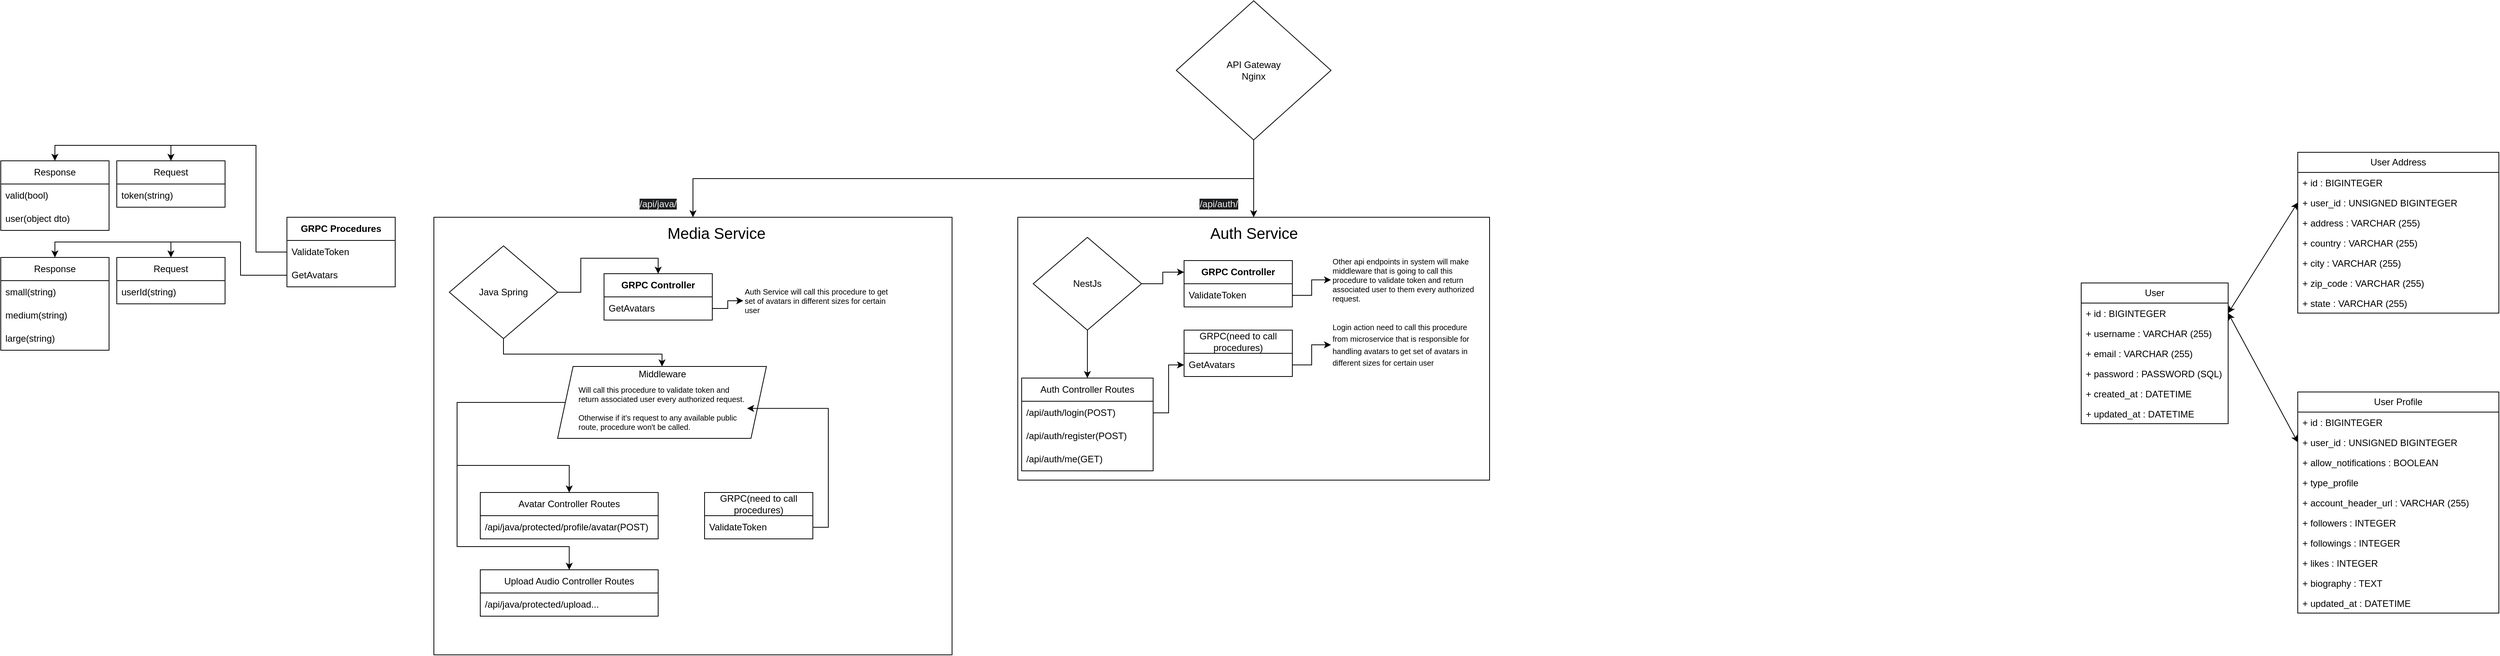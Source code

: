 <mxfile version="24.6.4" type="device">
  <diagram name="Page-1" id="FU6_ZFj3PDVp-BaARSxE">
    <mxGraphModel dx="4237" dy="1009" grid="1" gridSize="10" guides="1" tooltips="1" connect="1" arrows="1" fold="1" page="1" pageScale="1" pageWidth="850" pageHeight="1100" math="0" shadow="0">
      <root>
        <mxCell id="0" />
        <mxCell id="1" parent="0" />
        <mxCell id="6JZ951tkPi9Nr6TmQ6ol-1" value="" style="rounded=0;whiteSpace=wrap;html=1;" parent="1" vertex="1">
          <mxGeometry x="-1155" y="324" width="610" height="340" as="geometry" />
        </mxCell>
        <mxCell id="6JZ951tkPi9Nr6TmQ6ol-3" value="User" style="swimlane;fontStyle=0;childLayout=stackLayout;horizontal=1;startSize=26;fillColor=none;horizontalStack=0;resizeParent=1;resizeParentMax=0;resizeLast=0;collapsible=1;marginBottom=0;whiteSpace=wrap;html=1;" parent="1" vertex="1">
          <mxGeometry x="220" y="409" width="190" height="182" as="geometry" />
        </mxCell>
        <mxCell id="6JZ951tkPi9Nr6TmQ6ol-4" value="+ id : BIGINTEGER" style="text;strokeColor=none;fillColor=none;align=left;verticalAlign=top;spacingLeft=4;spacingRight=4;overflow=hidden;rotatable=0;points=[[0,0.5],[1,0.5]];portConstraint=eastwest;whiteSpace=wrap;html=1;" parent="6JZ951tkPi9Nr6TmQ6ol-3" vertex="1">
          <mxGeometry y="26" width="190" height="26" as="geometry" />
        </mxCell>
        <mxCell id="6JZ951tkPi9Nr6TmQ6ol-5" value="+ username : VARCHAR (255)" style="text;strokeColor=none;fillColor=none;align=left;verticalAlign=top;spacingLeft=4;spacingRight=4;overflow=hidden;rotatable=0;points=[[0,0.5],[1,0.5]];portConstraint=eastwest;whiteSpace=wrap;html=1;" parent="6JZ951tkPi9Nr6TmQ6ol-3" vertex="1">
          <mxGeometry y="52" width="190" height="26" as="geometry" />
        </mxCell>
        <mxCell id="6JZ951tkPi9Nr6TmQ6ol-6" value="+ email : VARCHAR (255)" style="text;strokeColor=none;fillColor=none;align=left;verticalAlign=top;spacingLeft=4;spacingRight=4;overflow=hidden;rotatable=0;points=[[0,0.5],[1,0.5]];portConstraint=eastwest;whiteSpace=wrap;html=1;" parent="6JZ951tkPi9Nr6TmQ6ol-3" vertex="1">
          <mxGeometry y="78" width="190" height="26" as="geometry" />
        </mxCell>
        <mxCell id="6JZ951tkPi9Nr6TmQ6ol-7" value="+ password : PASSWORD&amp;nbsp;&lt;span style=&quot;background-color: initial;&quot;&gt;(SQL)&lt;/span&gt;" style="text;strokeColor=none;fillColor=none;align=left;verticalAlign=top;spacingLeft=4;spacingRight=4;overflow=hidden;rotatable=0;points=[[0,0.5],[1,0.5]];portConstraint=eastwest;whiteSpace=wrap;html=1;" parent="6JZ951tkPi9Nr6TmQ6ol-3" vertex="1">
          <mxGeometry y="104" width="190" height="26" as="geometry" />
        </mxCell>
        <mxCell id="6JZ951tkPi9Nr6TmQ6ol-8" value="+ created_at : DATETIME" style="text;strokeColor=none;fillColor=none;align=left;verticalAlign=top;spacingLeft=4;spacingRight=4;overflow=hidden;rotatable=0;points=[[0,0.5],[1,0.5]];portConstraint=eastwest;whiteSpace=wrap;html=1;" parent="6JZ951tkPi9Nr6TmQ6ol-3" vertex="1">
          <mxGeometry y="130" width="190" height="26" as="geometry" />
        </mxCell>
        <mxCell id="6JZ951tkPi9Nr6TmQ6ol-9" value="+ updated_at : DATETIME" style="text;strokeColor=none;fillColor=none;align=left;verticalAlign=top;spacingLeft=4;spacingRight=4;overflow=hidden;rotatable=0;points=[[0,0.5],[1,0.5]];portConstraint=eastwest;whiteSpace=wrap;html=1;" parent="6JZ951tkPi9Nr6TmQ6ol-3" vertex="1">
          <mxGeometry y="156" width="190" height="26" as="geometry" />
        </mxCell>
        <mxCell id="6JZ951tkPi9Nr6TmQ6ol-10" value="User Profile" style="swimlane;fontStyle=0;childLayout=stackLayout;horizontal=1;startSize=26;fillColor=none;horizontalStack=0;resizeParent=1;resizeParentMax=0;resizeLast=0;collapsible=1;marginBottom=0;whiteSpace=wrap;html=1;" parent="1" vertex="1">
          <mxGeometry x="500" y="550" width="260" height="286" as="geometry" />
        </mxCell>
        <mxCell id="6JZ951tkPi9Nr6TmQ6ol-11" value="+ id : BIGINTEGER" style="text;strokeColor=none;fillColor=none;align=left;verticalAlign=top;spacingLeft=4;spacingRight=4;overflow=hidden;rotatable=0;points=[[0,0.5],[1,0.5]];portConstraint=eastwest;whiteSpace=wrap;html=1;" parent="6JZ951tkPi9Nr6TmQ6ol-10" vertex="1">
          <mxGeometry y="26" width="260" height="26" as="geometry" />
        </mxCell>
        <mxCell id="6JZ951tkPi9Nr6TmQ6ol-12" value="+ user_id : UNSIGNED BIGINTEGER&amp;nbsp;" style="text;strokeColor=none;fillColor=none;align=left;verticalAlign=top;spacingLeft=4;spacingRight=4;overflow=hidden;rotatable=0;points=[[0,0.5],[1,0.5]];portConstraint=eastwest;whiteSpace=wrap;html=1;" parent="6JZ951tkPi9Nr6TmQ6ol-10" vertex="1">
          <mxGeometry y="52" width="260" height="26" as="geometry" />
        </mxCell>
        <mxCell id="6JZ951tkPi9Nr6TmQ6ol-13" value="+ allow&lt;span style=&quot;background-color: initial;&quot;&gt;_notifications : BOOLEAN&lt;/span&gt;" style="text;strokeColor=none;fillColor=none;align=left;verticalAlign=top;spacingLeft=4;spacingRight=4;overflow=hidden;rotatable=0;points=[[0,0.5],[1,0.5]];portConstraint=eastwest;whiteSpace=wrap;html=1;" parent="6JZ951tkPi9Nr6TmQ6ol-10" vertex="1">
          <mxGeometry y="78" width="260" height="26" as="geometry" />
        </mxCell>
        <mxCell id="6JZ951tkPi9Nr6TmQ6ol-14" value="+ type_profile" style="text;strokeColor=none;fillColor=none;align=left;verticalAlign=top;spacingLeft=4;spacingRight=4;overflow=hidden;rotatable=0;points=[[0,0.5],[1,0.5]];portConstraint=eastwest;whiteSpace=wrap;html=1;" parent="6JZ951tkPi9Nr6TmQ6ol-10" vertex="1">
          <mxGeometry y="104" width="260" height="26" as="geometry" />
        </mxCell>
        <mxCell id="6JZ951tkPi9Nr6TmQ6ol-16" value="+ account_header_url : VARCHAR (255)" style="text;strokeColor=none;fillColor=none;align=left;verticalAlign=top;spacingLeft=4;spacingRight=4;overflow=hidden;rotatable=0;points=[[0,0.5],[1,0.5]];portConstraint=eastwest;whiteSpace=wrap;html=1;" parent="6JZ951tkPi9Nr6TmQ6ol-10" vertex="1">
          <mxGeometry y="130" width="260" height="26" as="geometry" />
        </mxCell>
        <mxCell id="6JZ951tkPi9Nr6TmQ6ol-17" value="+ followers : INTEGER&lt;div&gt;&lt;br&gt;&lt;/div&gt;" style="text;strokeColor=none;fillColor=none;align=left;verticalAlign=top;spacingLeft=4;spacingRight=4;overflow=hidden;rotatable=0;points=[[0,0.5],[1,0.5]];portConstraint=eastwest;whiteSpace=wrap;html=1;" parent="6JZ951tkPi9Nr6TmQ6ol-10" vertex="1">
          <mxGeometry y="156" width="260" height="26" as="geometry" />
        </mxCell>
        <mxCell id="6JZ951tkPi9Nr6TmQ6ol-18" value="+ followings : INTEGER" style="text;strokeColor=none;fillColor=none;align=left;verticalAlign=top;spacingLeft=4;spacingRight=4;overflow=hidden;rotatable=0;points=[[0,0.5],[1,0.5]];portConstraint=eastwest;whiteSpace=wrap;html=1;" parent="6JZ951tkPi9Nr6TmQ6ol-10" vertex="1">
          <mxGeometry y="182" width="260" height="26" as="geometry" />
        </mxCell>
        <mxCell id="6JZ951tkPi9Nr6TmQ6ol-19" value="+ likes : INTEGER" style="text;strokeColor=none;fillColor=none;align=left;verticalAlign=top;spacingLeft=4;spacingRight=4;overflow=hidden;rotatable=0;points=[[0,0.5],[1,0.5]];portConstraint=eastwest;whiteSpace=wrap;html=1;" parent="6JZ951tkPi9Nr6TmQ6ol-10" vertex="1">
          <mxGeometry y="208" width="260" height="26" as="geometry" />
        </mxCell>
        <mxCell id="6JZ951tkPi9Nr6TmQ6ol-20" value="+ biography : TEXT" style="text;strokeColor=none;fillColor=none;align=left;verticalAlign=top;spacingLeft=4;spacingRight=4;overflow=hidden;rotatable=0;points=[[0,0.5],[1,0.5]];portConstraint=eastwest;whiteSpace=wrap;html=1;" parent="6JZ951tkPi9Nr6TmQ6ol-10" vertex="1">
          <mxGeometry y="234" width="260" height="26" as="geometry" />
        </mxCell>
        <mxCell id="6JZ951tkPi9Nr6TmQ6ol-21" value="+ updated_at : DATETIME" style="text;strokeColor=none;fillColor=none;align=left;verticalAlign=top;spacingLeft=4;spacingRight=4;overflow=hidden;rotatable=0;points=[[0,0.5],[1,0.5]];portConstraint=eastwest;whiteSpace=wrap;html=1;" parent="6JZ951tkPi9Nr6TmQ6ol-10" vertex="1">
          <mxGeometry y="260" width="260" height="26" as="geometry" />
        </mxCell>
        <mxCell id="6JZ951tkPi9Nr6TmQ6ol-22" value="" style="endArrow=classic;startArrow=classic;html=1;rounded=0;exitX=1;exitY=0.5;exitDx=0;exitDy=0;entryX=0;entryY=0.5;entryDx=0;entryDy=0;" parent="1" source="6JZ951tkPi9Nr6TmQ6ol-4" target="6JZ951tkPi9Nr6TmQ6ol-12" edge="1">
          <mxGeometry width="50" height="50" relative="1" as="geometry">
            <mxPoint x="450" y="490" as="sourcePoint" />
            <mxPoint x="500" y="440" as="targetPoint" />
          </mxGeometry>
        </mxCell>
        <mxCell id="6JZ951tkPi9Nr6TmQ6ol-23" value="User A&lt;span style=&quot;background-color: initial;&quot;&gt;ddress&lt;/span&gt;" style="swimlane;fontStyle=0;childLayout=stackLayout;horizontal=1;startSize=26;fillColor=none;horizontalStack=0;resizeParent=1;resizeParentMax=0;resizeLast=0;collapsible=1;marginBottom=0;whiteSpace=wrap;html=1;" parent="1" vertex="1">
          <mxGeometry x="500" y="240" width="260" height="208" as="geometry" />
        </mxCell>
        <mxCell id="6JZ951tkPi9Nr6TmQ6ol-24" value="+ id : BIGINTEGER" style="text;strokeColor=none;fillColor=none;align=left;verticalAlign=top;spacingLeft=4;spacingRight=4;overflow=hidden;rotatable=0;points=[[0,0.5],[1,0.5]];portConstraint=eastwest;whiteSpace=wrap;html=1;" parent="6JZ951tkPi9Nr6TmQ6ol-23" vertex="1">
          <mxGeometry y="26" width="260" height="26" as="geometry" />
        </mxCell>
        <mxCell id="6JZ951tkPi9Nr6TmQ6ol-25" value="+ user_id : UNSIGNED BIGINTEGER&amp;nbsp;" style="text;strokeColor=none;fillColor=none;align=left;verticalAlign=top;spacingLeft=4;spacingRight=4;overflow=hidden;rotatable=0;points=[[0,0.5],[1,0.5]];portConstraint=eastwest;whiteSpace=wrap;html=1;" parent="6JZ951tkPi9Nr6TmQ6ol-23" vertex="1">
          <mxGeometry y="52" width="260" height="26" as="geometry" />
        </mxCell>
        <mxCell id="6JZ951tkPi9Nr6TmQ6ol-26" value="+ address : VARCHAR&lt;span style=&quot;background-color: initial;&quot;&gt;&amp;nbsp;(255)&lt;/span&gt;" style="text;strokeColor=none;fillColor=none;align=left;verticalAlign=top;spacingLeft=4;spacingRight=4;overflow=hidden;rotatable=0;points=[[0,0.5],[1,0.5]];portConstraint=eastwest;whiteSpace=wrap;html=1;" parent="6JZ951tkPi9Nr6TmQ6ol-23" vertex="1">
          <mxGeometry y="78" width="260" height="26" as="geometry" />
        </mxCell>
        <mxCell id="6JZ951tkPi9Nr6TmQ6ol-27" value="+ country : VARCHAR (255)" style="text;strokeColor=none;fillColor=none;align=left;verticalAlign=top;spacingLeft=4;spacingRight=4;overflow=hidden;rotatable=0;points=[[0,0.5],[1,0.5]];portConstraint=eastwest;whiteSpace=wrap;html=1;" parent="6JZ951tkPi9Nr6TmQ6ol-23" vertex="1">
          <mxGeometry y="104" width="260" height="26" as="geometry" />
        </mxCell>
        <mxCell id="6JZ951tkPi9Nr6TmQ6ol-28" value="+ city : VARCHAR (255)" style="text;strokeColor=none;fillColor=none;align=left;verticalAlign=top;spacingLeft=4;spacingRight=4;overflow=hidden;rotatable=0;points=[[0,0.5],[1,0.5]];portConstraint=eastwest;whiteSpace=wrap;html=1;" parent="6JZ951tkPi9Nr6TmQ6ol-23" vertex="1">
          <mxGeometry y="130" width="260" height="26" as="geometry" />
        </mxCell>
        <mxCell id="6JZ951tkPi9Nr6TmQ6ol-29" value="+ zip_code : VARCHAR (255)" style="text;strokeColor=none;fillColor=none;align=left;verticalAlign=top;spacingLeft=4;spacingRight=4;overflow=hidden;rotatable=0;points=[[0,0.5],[1,0.5]];portConstraint=eastwest;whiteSpace=wrap;html=1;" parent="6JZ951tkPi9Nr6TmQ6ol-23" vertex="1">
          <mxGeometry y="156" width="260" height="26" as="geometry" />
        </mxCell>
        <mxCell id="6JZ951tkPi9Nr6TmQ6ol-30" value="+ state : VARCHAR (255)" style="text;strokeColor=none;fillColor=none;align=left;verticalAlign=top;spacingLeft=4;spacingRight=4;overflow=hidden;rotatable=0;points=[[0,0.5],[1,0.5]];portConstraint=eastwest;whiteSpace=wrap;html=1;" parent="6JZ951tkPi9Nr6TmQ6ol-23" vertex="1">
          <mxGeometry y="182" width="260" height="26" as="geometry" />
        </mxCell>
        <mxCell id="6JZ951tkPi9Nr6TmQ6ol-31" value="" style="endArrow=classic;startArrow=classic;html=1;rounded=0;exitX=1;exitY=0.5;exitDx=0;exitDy=0;entryX=0;entryY=0.5;entryDx=0;entryDy=0;" parent="1" source="6JZ951tkPi9Nr6TmQ6ol-4" target="6JZ951tkPi9Nr6TmQ6ol-25" edge="1">
          <mxGeometry width="50" height="50" relative="1" as="geometry">
            <mxPoint x="330" y="217" as="sourcePoint" />
            <mxPoint x="517" y="400" as="targetPoint" />
          </mxGeometry>
        </mxCell>
        <mxCell id="6JZ951tkPi9Nr6TmQ6ol-33" value="Auth Controller Routes" style="swimlane;fontStyle=0;childLayout=stackLayout;horizontal=1;startSize=30;horizontalStack=0;resizeParent=1;resizeParentMax=0;resizeLast=0;collapsible=1;marginBottom=0;whiteSpace=wrap;html=1;" parent="1" vertex="1">
          <mxGeometry x="-1150" y="532" width="170" height="120" as="geometry">
            <mxRectangle x="-1135" y="532" width="80" height="30" as="alternateBounds" />
          </mxGeometry>
        </mxCell>
        <mxCell id="6JZ951tkPi9Nr6TmQ6ol-34" value="/api/auth/login(POST)" style="text;strokeColor=none;fillColor=none;align=left;verticalAlign=middle;spacingLeft=4;spacingRight=4;overflow=hidden;points=[[0,0.5],[1,0.5]];portConstraint=eastwest;rotatable=0;whiteSpace=wrap;html=1;" parent="6JZ951tkPi9Nr6TmQ6ol-33" vertex="1">
          <mxGeometry y="30" width="170" height="30" as="geometry" />
        </mxCell>
        <mxCell id="6JZ951tkPi9Nr6TmQ6ol-35" value="/api/auth/register(POST)" style="text;strokeColor=none;fillColor=none;align=left;verticalAlign=middle;spacingLeft=4;spacingRight=4;overflow=hidden;points=[[0,0.5],[1,0.5]];portConstraint=eastwest;rotatable=0;whiteSpace=wrap;html=1;" parent="6JZ951tkPi9Nr6TmQ6ol-33" vertex="1">
          <mxGeometry y="60" width="170" height="30" as="geometry" />
        </mxCell>
        <mxCell id="6JZ951tkPi9Nr6TmQ6ol-36" value="/api/auth/me(GET)" style="text;strokeColor=none;fillColor=none;align=left;verticalAlign=middle;spacingLeft=4;spacingRight=4;overflow=hidden;points=[[0,0.5],[1,0.5]];portConstraint=eastwest;rotatable=0;whiteSpace=wrap;html=1;" parent="6JZ951tkPi9Nr6TmQ6ol-33" vertex="1">
          <mxGeometry y="90" width="170" height="30" as="geometry" />
        </mxCell>
        <mxCell id="6JZ951tkPi9Nr6TmQ6ol-37" value="&lt;font style=&quot;font-size: 20px;&quot;&gt;Auth Service&lt;/font&gt;" style="text;html=1;align=center;verticalAlign=middle;resizable=0;points=[];autosize=1;strokeColor=none;fillColor=none;" parent="1" vertex="1">
          <mxGeometry x="-920" y="324" width="140" height="40" as="geometry" />
        </mxCell>
        <mxCell id="QxZh3QZaXFdnJh5QPRap-1" style="edgeStyle=orthogonalEdgeStyle;rounded=0;orthogonalLoop=1;jettySize=auto;html=1;exitX=0.5;exitY=1;exitDx=0;exitDy=0;" parent="1" source="6JZ951tkPi9Nr6TmQ6ol-2" target="6JZ951tkPi9Nr6TmQ6ol-33" edge="1">
          <mxGeometry relative="1" as="geometry" />
        </mxCell>
        <mxCell id="QxZh3QZaXFdnJh5QPRap-29" style="edgeStyle=orthogonalEdgeStyle;rounded=0;orthogonalLoop=1;jettySize=auto;html=1;exitX=1;exitY=0.5;exitDx=0;exitDy=0;entryX=0;entryY=0.25;entryDx=0;entryDy=0;" parent="1" source="6JZ951tkPi9Nr6TmQ6ol-2" target="QxZh3QZaXFdnJh5QPRap-12" edge="1">
          <mxGeometry relative="1" as="geometry" />
        </mxCell>
        <mxCell id="6JZ951tkPi9Nr6TmQ6ol-2" value="NestJs" style="rhombus;whiteSpace=wrap;html=1;" parent="1" vertex="1">
          <mxGeometry x="-1135" y="350" width="140" height="120" as="geometry" />
        </mxCell>
        <mxCell id="QxZh3QZaXFdnJh5QPRap-5" style="edgeStyle=orthogonalEdgeStyle;rounded=0;orthogonalLoop=1;jettySize=auto;html=1;exitX=0.5;exitY=1;exitDx=0;exitDy=0;" parent="1" source="QxZh3QZaXFdnJh5QPRap-4" target="6JZ951tkPi9Nr6TmQ6ol-1" edge="1">
          <mxGeometry relative="1" as="geometry">
            <Array as="points">
              <mxPoint x="-850" y="290" />
              <mxPoint x="-850" y="290" />
            </Array>
          </mxGeometry>
        </mxCell>
        <mxCell id="QxZh3QZaXFdnJh5QPRap-67" style="edgeStyle=orthogonalEdgeStyle;rounded=0;orthogonalLoop=1;jettySize=auto;html=1;exitX=0.5;exitY=1;exitDx=0;exitDy=0;" parent="1" source="QxZh3QZaXFdnJh5QPRap-4" target="QxZh3QZaXFdnJh5QPRap-33" edge="1">
          <mxGeometry relative="1" as="geometry" />
        </mxCell>
        <mxCell id="QxZh3QZaXFdnJh5QPRap-4" value="" style="rhombus;whiteSpace=wrap;html=1;" parent="1" vertex="1">
          <mxGeometry x="-950" y="44" width="200" height="180" as="geometry" />
        </mxCell>
        <mxCell id="QxZh3QZaXFdnJh5QPRap-6" value="API Gateway Nginx" style="text;html=1;align=center;verticalAlign=middle;whiteSpace=wrap;rounded=0;" parent="1" vertex="1">
          <mxGeometry x="-900" y="119" width="100" height="30" as="geometry" />
        </mxCell>
        <mxCell id="QxZh3QZaXFdnJh5QPRap-7" value="&lt;span style=&quot;color: rgb(240, 240, 240); font-family: Helvetica; font-size: 12px; font-style: normal; font-variant-ligatures: normal; font-variant-caps: normal; font-weight: 400; letter-spacing: normal; orphans: 2; text-align: center; text-indent: 0px; text-transform: none; widows: 2; word-spacing: 0px; -webkit-text-stroke-width: 0px; white-space: nowrap; background-color: rgb(27, 29, 30); text-decoration-thickness: initial; text-decoration-style: initial; text-decoration-color: initial; display: inline !important; float: none;&quot;&gt;/api/auth/&lt;/span&gt;" style="text;html=1;align=center;verticalAlign=middle;whiteSpace=wrap;rounded=0;" parent="1" vertex="1">
          <mxGeometry x="-940" y="290" width="90" height="34" as="geometry" />
        </mxCell>
        <mxCell id="QxZh3QZaXFdnJh5QPRap-12" value="&lt;span style=&quot;font-weight: 700;&quot;&gt;GRPC Controller&lt;/span&gt;" style="swimlane;fontStyle=0;childLayout=stackLayout;horizontal=1;startSize=30;horizontalStack=0;resizeParent=1;resizeParentMax=0;resizeLast=0;collapsible=1;marginBottom=0;whiteSpace=wrap;html=1;" parent="1" vertex="1">
          <mxGeometry x="-940" y="380" width="140" height="60" as="geometry" />
        </mxCell>
        <mxCell id="QxZh3QZaXFdnJh5QPRap-13" value="ValidateToken" style="text;strokeColor=none;fillColor=none;align=left;verticalAlign=middle;spacingLeft=4;spacingRight=4;overflow=hidden;points=[[0,0.5],[1,0.5]];portConstraint=eastwest;rotatable=0;whiteSpace=wrap;html=1;" parent="QxZh3QZaXFdnJh5QPRap-12" vertex="1">
          <mxGeometry y="30" width="140" height="30" as="geometry" />
        </mxCell>
        <mxCell id="QxZh3QZaXFdnJh5QPRap-18" value="&lt;p style=&quot;line-height: 120%; font-size: 10px;&quot;&gt;Other api endpoints in system will make middleware that is going to call this procedure to validate token and return associated user to them every authorized request.&lt;/p&gt;" style="text;html=1;align=left;verticalAlign=middle;whiteSpace=wrap;rounded=0;" parent="1" vertex="1">
          <mxGeometry x="-750" y="370" width="190" height="70" as="geometry" />
        </mxCell>
        <mxCell id="QxZh3QZaXFdnJh5QPRap-20" style="edgeStyle=orthogonalEdgeStyle;rounded=0;orthogonalLoop=1;jettySize=auto;html=1;exitX=1;exitY=0.5;exitDx=0;exitDy=0;" parent="1" source="QxZh3QZaXFdnJh5QPRap-13" target="QxZh3QZaXFdnJh5QPRap-18" edge="1">
          <mxGeometry relative="1" as="geometry" />
        </mxCell>
        <mxCell id="QxZh3QZaXFdnJh5QPRap-21" value="GRPC(need to call procedures)" style="swimlane;fontStyle=0;childLayout=stackLayout;horizontal=1;startSize=30;horizontalStack=0;resizeParent=1;resizeParentMax=0;resizeLast=0;collapsible=1;marginBottom=0;whiteSpace=wrap;html=1;" parent="1" vertex="1">
          <mxGeometry x="-940" y="470" width="140" height="60" as="geometry" />
        </mxCell>
        <mxCell id="QxZh3QZaXFdnJh5QPRap-22" value="GetAvatars" style="text;strokeColor=none;fillColor=none;align=left;verticalAlign=middle;spacingLeft=4;spacingRight=4;overflow=hidden;points=[[0,0.5],[1,0.5]];portConstraint=eastwest;rotatable=0;whiteSpace=wrap;html=1;" parent="QxZh3QZaXFdnJh5QPRap-21" vertex="1">
          <mxGeometry y="30" width="140" height="30" as="geometry" />
        </mxCell>
        <mxCell id="QxZh3QZaXFdnJh5QPRap-28" style="edgeStyle=orthogonalEdgeStyle;rounded=0;orthogonalLoop=1;jettySize=auto;html=1;exitX=1;exitY=0.5;exitDx=0;exitDy=0;" parent="1" source="6JZ951tkPi9Nr6TmQ6ol-34" target="QxZh3QZaXFdnJh5QPRap-22" edge="1">
          <mxGeometry relative="1" as="geometry" />
        </mxCell>
        <mxCell id="QxZh3QZaXFdnJh5QPRap-31" value="&lt;p style=&quot;line-height: 120%;&quot;&gt;&lt;span style=&quot;font-size: 10px;&quot;&gt;Login action need to call this procedure from microservice that is responsible for handling avatars to get set of avatars in different sizes for certain user&lt;/span&gt;&lt;/p&gt;" style="text;html=1;align=left;verticalAlign=middle;whiteSpace=wrap;rounded=0;" parent="1" vertex="1">
          <mxGeometry x="-750" y="454" width="190" height="70" as="geometry" />
        </mxCell>
        <mxCell id="QxZh3QZaXFdnJh5QPRap-32" style="edgeStyle=orthogonalEdgeStyle;rounded=0;orthogonalLoop=1;jettySize=auto;html=1;exitX=1;exitY=0.5;exitDx=0;exitDy=0;entryX=0;entryY=0.5;entryDx=0;entryDy=0;" parent="1" source="QxZh3QZaXFdnJh5QPRap-22" target="QxZh3QZaXFdnJh5QPRap-31" edge="1">
          <mxGeometry relative="1" as="geometry" />
        </mxCell>
        <mxCell id="QxZh3QZaXFdnJh5QPRap-33" value="" style="rounded=0;whiteSpace=wrap;html=1;" parent="1" vertex="1">
          <mxGeometry x="-1910" y="324" width="670" height="566" as="geometry" />
        </mxCell>
        <mxCell id="QxZh3QZaXFdnJh5QPRap-36" value="&lt;font style=&quot;font-size: 20px;&quot;&gt;Media Service&lt;/font&gt;" style="text;html=1;align=center;verticalAlign=middle;resizable=0;points=[];autosize=1;strokeColor=none;fillColor=none;" parent="1" vertex="1">
          <mxGeometry x="-1620" y="324" width="150" height="40" as="geometry" />
        </mxCell>
        <mxCell id="QxZh3QZaXFdnJh5QPRap-55" style="edgeStyle=orthogonalEdgeStyle;rounded=0;orthogonalLoop=1;jettySize=auto;html=1;exitX=0.5;exitY=1;exitDx=0;exitDy=0;" parent="1" source="QxZh3QZaXFdnJh5QPRap-37" target="QxZh3QZaXFdnJh5QPRap-52" edge="1">
          <mxGeometry relative="1" as="geometry">
            <Array as="points">
              <mxPoint x="-1820" y="501" />
              <mxPoint x="-1615" y="501" />
            </Array>
          </mxGeometry>
        </mxCell>
        <mxCell id="QxZh3QZaXFdnJh5QPRap-97" style="edgeStyle=orthogonalEdgeStyle;rounded=0;orthogonalLoop=1;jettySize=auto;html=1;exitX=1;exitY=0.5;exitDx=0;exitDy=0;entryX=0.5;entryY=0;entryDx=0;entryDy=0;" parent="1" source="QxZh3QZaXFdnJh5QPRap-37" target="QxZh3QZaXFdnJh5QPRap-47" edge="1">
          <mxGeometry relative="1" as="geometry" />
        </mxCell>
        <mxCell id="QxZh3QZaXFdnJh5QPRap-37" value="Java Spring" style="rhombus;whiteSpace=wrap;html=1;" parent="1" vertex="1">
          <mxGeometry x="-1890" y="361" width="140" height="120" as="geometry" />
        </mxCell>
        <mxCell id="QxZh3QZaXFdnJh5QPRap-39" value="Avatar Controller Routes" style="swimlane;fontStyle=0;childLayout=stackLayout;horizontal=1;startSize=30;horizontalStack=0;resizeParent=1;resizeParentMax=0;resizeLast=0;collapsible=1;marginBottom=0;whiteSpace=wrap;html=1;" parent="1" vertex="1">
          <mxGeometry x="-1850" y="680" width="230" height="60" as="geometry">
            <mxRectangle x="-1135" y="532" width="80" height="30" as="alternateBounds" />
          </mxGeometry>
        </mxCell>
        <mxCell id="QxZh3QZaXFdnJh5QPRap-40" value="/api/java/protected/profile/avatar(POST)" style="text;strokeColor=none;fillColor=none;align=left;verticalAlign=middle;spacingLeft=4;spacingRight=4;overflow=hidden;points=[[0,0.5],[1,0.5]];portConstraint=eastwest;rotatable=0;whiteSpace=wrap;html=1;" parent="QxZh3QZaXFdnJh5QPRap-39" vertex="1">
          <mxGeometry y="30" width="230" height="30" as="geometry" />
        </mxCell>
        <mxCell id="QxZh3QZaXFdnJh5QPRap-47" value="&lt;span style=&quot;font-weight: 700;&quot;&gt;GRPC Controller&lt;/span&gt;" style="swimlane;fontStyle=0;childLayout=stackLayout;horizontal=1;startSize=30;horizontalStack=0;resizeParent=1;resizeParentMax=0;resizeLast=0;collapsible=1;marginBottom=0;whiteSpace=wrap;html=1;" parent="1" vertex="1">
          <mxGeometry x="-1690" y="397" width="140" height="60" as="geometry" />
        </mxCell>
        <mxCell id="QxZh3QZaXFdnJh5QPRap-48" value="GetAvatars" style="text;strokeColor=none;fillColor=none;align=left;verticalAlign=middle;spacingLeft=4;spacingRight=4;overflow=hidden;points=[[0,0.5],[1,0.5]];portConstraint=eastwest;rotatable=0;whiteSpace=wrap;html=1;" parent="QxZh3QZaXFdnJh5QPRap-47" vertex="1">
          <mxGeometry y="30" width="140" height="30" as="geometry" />
        </mxCell>
        <mxCell id="QxZh3QZaXFdnJh5QPRap-49" value="&lt;p style=&quot;line-height: 120%; font-size: 10px;&quot;&gt;Auth Service will call this procedure to&amp;nbsp;&lt;span style=&quot;background-color: initial;&quot;&gt;get set of avatars in different sizes for certain user&lt;/span&gt;&lt;/p&gt;" style="text;html=1;align=left;verticalAlign=middle;whiteSpace=wrap;rounded=0;" parent="1" vertex="1">
          <mxGeometry x="-1510" y="407" width="190" height="50" as="geometry" />
        </mxCell>
        <mxCell id="QxZh3QZaXFdnJh5QPRap-50" style="edgeStyle=orthogonalEdgeStyle;rounded=0;orthogonalLoop=1;jettySize=auto;html=1;exitX=1;exitY=0.5;exitDx=0;exitDy=0;entryX=0;entryY=0.5;entryDx=0;entryDy=0;" parent="1" source="QxZh3QZaXFdnJh5QPRap-48" target="QxZh3QZaXFdnJh5QPRap-49" edge="1">
          <mxGeometry relative="1" as="geometry" />
        </mxCell>
        <mxCell id="QxZh3QZaXFdnJh5QPRap-90" style="edgeStyle=orthogonalEdgeStyle;rounded=0;orthogonalLoop=1;jettySize=auto;html=1;exitX=0;exitY=0.5;exitDx=0;exitDy=0;" parent="1" source="QxZh3QZaXFdnJh5QPRap-52" target="QxZh3QZaXFdnJh5QPRap-39" edge="1">
          <mxGeometry relative="1" as="geometry">
            <Array as="points">
              <mxPoint x="-1880" y="563" />
              <mxPoint x="-1880" y="645" />
              <mxPoint x="-1735" y="645" />
            </Array>
          </mxGeometry>
        </mxCell>
        <mxCell id="QxZh3QZaXFdnJh5QPRap-91" style="edgeStyle=orthogonalEdgeStyle;rounded=0;orthogonalLoop=1;jettySize=auto;html=1;exitX=0;exitY=0.5;exitDx=0;exitDy=0;" parent="1" source="QxZh3QZaXFdnJh5QPRap-52" target="QxZh3QZaXFdnJh5QPRap-61" edge="1">
          <mxGeometry relative="1" as="geometry">
            <Array as="points">
              <mxPoint x="-1880" y="563" />
              <mxPoint x="-1880" y="750" />
              <mxPoint x="-1735" y="750" />
            </Array>
          </mxGeometry>
        </mxCell>
        <mxCell id="QxZh3QZaXFdnJh5QPRap-52" value="" style="shape=parallelogram;perimeter=parallelogramPerimeter;whiteSpace=wrap;html=1;fixedSize=1;" parent="1" vertex="1">
          <mxGeometry x="-1750" y="517" width="270" height="93" as="geometry" />
        </mxCell>
        <mxCell id="QxZh3QZaXFdnJh5QPRap-53" value="Middleware" style="text;html=1;align=center;verticalAlign=middle;whiteSpace=wrap;rounded=0;" parent="1" vertex="1">
          <mxGeometry x="-1652.5" y="517" width="75" height="20" as="geometry" />
        </mxCell>
        <mxCell id="QxZh3QZaXFdnJh5QPRap-57" value="&lt;p style=&quot;line-height: 120%; font-size: 10px;&quot;&gt;Will call&amp;nbsp;&lt;span style=&quot;background-color: initial;&quot;&gt;this procedure to validate token and return associated user every authorized request.&lt;br&gt;&lt;br&gt;Otherwise if it&#39;s request to any available public route, procedure won&#39;t be called.&lt;/span&gt;&lt;/p&gt;" style="text;html=1;align=left;verticalAlign=middle;whiteSpace=wrap;rounded=0;" parent="1" vertex="1">
          <mxGeometry x="-1725" y="537" width="220" height="68.5" as="geometry" />
        </mxCell>
        <mxCell id="QxZh3QZaXFdnJh5QPRap-58" value="GRPC(need to call procedures)" style="swimlane;fontStyle=0;childLayout=stackLayout;horizontal=1;startSize=30;horizontalStack=0;resizeParent=1;resizeParentMax=0;resizeLast=0;collapsible=1;marginBottom=0;whiteSpace=wrap;html=1;" parent="1" vertex="1">
          <mxGeometry x="-1560" y="680" width="140" height="60" as="geometry" />
        </mxCell>
        <mxCell id="QxZh3QZaXFdnJh5QPRap-59" value="ValidateToken" style="text;strokeColor=none;fillColor=none;align=left;verticalAlign=middle;spacingLeft=4;spacingRight=4;overflow=hidden;points=[[0,0.5],[1,0.5]];portConstraint=eastwest;rotatable=0;whiteSpace=wrap;html=1;" parent="QxZh3QZaXFdnJh5QPRap-58" vertex="1">
          <mxGeometry y="30" width="140" height="30" as="geometry" />
        </mxCell>
        <mxCell id="QxZh3QZaXFdnJh5QPRap-61" value="Upload Audio Controller Routes" style="swimlane;fontStyle=0;childLayout=stackLayout;horizontal=1;startSize=30;horizontalStack=0;resizeParent=1;resizeParentMax=0;resizeLast=0;collapsible=1;marginBottom=0;whiteSpace=wrap;html=1;" parent="1" vertex="1">
          <mxGeometry x="-1850" y="780" width="230" height="60" as="geometry">
            <mxRectangle x="-1135" y="532" width="80" height="30" as="alternateBounds" />
          </mxGeometry>
        </mxCell>
        <mxCell id="QxZh3QZaXFdnJh5QPRap-62" value="/api/java/protected/upload..." style="text;strokeColor=none;fillColor=none;align=left;verticalAlign=middle;spacingLeft=4;spacingRight=4;overflow=hidden;points=[[0,0.5],[1,0.5]];portConstraint=eastwest;rotatable=0;whiteSpace=wrap;html=1;" parent="QxZh3QZaXFdnJh5QPRap-61" vertex="1">
          <mxGeometry y="30" width="230" height="30" as="geometry" />
        </mxCell>
        <mxCell id="QxZh3QZaXFdnJh5QPRap-66" style="edgeStyle=orthogonalEdgeStyle;rounded=0;orthogonalLoop=1;jettySize=auto;html=1;exitX=1;exitY=0.5;exitDx=0;exitDy=0;entryX=1;entryY=0.5;entryDx=0;entryDy=0;" parent="1" source="QxZh3QZaXFdnJh5QPRap-59" target="QxZh3QZaXFdnJh5QPRap-57" edge="1">
          <mxGeometry relative="1" as="geometry" />
        </mxCell>
        <mxCell id="QxZh3QZaXFdnJh5QPRap-68" value="&lt;span style=&quot;color: rgb(240, 240, 240); font-family: Helvetica; font-size: 12px; font-style: normal; font-variant-ligatures: normal; font-variant-caps: normal; font-weight: 400; letter-spacing: normal; orphans: 2; text-align: center; text-indent: 0px; text-transform: none; widows: 2; word-spacing: 0px; -webkit-text-stroke-width: 0px; white-space: nowrap; background-color: rgb(27, 29, 30); text-decoration-thickness: initial; text-decoration-style: initial; text-decoration-color: initial; display: inline !important; float: none;&quot;&gt;/api/java/&lt;/span&gt;" style="text;html=1;align=center;verticalAlign=middle;whiteSpace=wrap;rounded=0;" parent="1" vertex="1">
          <mxGeometry x="-1665" y="290" width="90" height="34" as="geometry" />
        </mxCell>
        <mxCell id="QxZh3QZaXFdnJh5QPRap-69" value="&lt;span style=&quot;font-weight: 700;&quot;&gt;GRPC Procedures&lt;/span&gt;" style="swimlane;fontStyle=0;childLayout=stackLayout;horizontal=1;startSize=30;horizontalStack=0;resizeParent=1;resizeParentMax=0;resizeLast=0;collapsible=1;marginBottom=0;whiteSpace=wrap;html=1;" parent="1" vertex="1">
          <mxGeometry x="-2100" y="324" width="140" height="90" as="geometry" />
        </mxCell>
        <mxCell id="QxZh3QZaXFdnJh5QPRap-70" value="ValidateToken" style="text;strokeColor=none;fillColor=none;align=left;verticalAlign=middle;spacingLeft=4;spacingRight=4;overflow=hidden;points=[[0,0.5],[1,0.5]];portConstraint=eastwest;rotatable=0;whiteSpace=wrap;html=1;" parent="QxZh3QZaXFdnJh5QPRap-69" vertex="1">
          <mxGeometry y="30" width="140" height="30" as="geometry" />
        </mxCell>
        <mxCell id="QxZh3QZaXFdnJh5QPRap-71" value="GetAvatars" style="text;strokeColor=none;fillColor=none;align=left;verticalAlign=middle;spacingLeft=4;spacingRight=4;overflow=hidden;points=[[0,0.5],[1,0.5]];portConstraint=eastwest;rotatable=0;whiteSpace=wrap;html=1;" parent="QxZh3QZaXFdnJh5QPRap-69" vertex="1">
          <mxGeometry y="60" width="140" height="30" as="geometry" />
        </mxCell>
        <mxCell id="QxZh3QZaXFdnJh5QPRap-73" value="Request" style="swimlane;fontStyle=0;childLayout=stackLayout;horizontal=1;startSize=30;horizontalStack=0;resizeParent=1;resizeParentMax=0;resizeLast=0;collapsible=1;marginBottom=0;whiteSpace=wrap;html=1;" parent="1" vertex="1">
          <mxGeometry x="-2320" y="251" width="140" height="60" as="geometry" />
        </mxCell>
        <mxCell id="QxZh3QZaXFdnJh5QPRap-74" value="token(string)" style="text;strokeColor=none;fillColor=none;align=left;verticalAlign=middle;spacingLeft=4;spacingRight=4;overflow=hidden;points=[[0,0.5],[1,0.5]];portConstraint=eastwest;rotatable=0;whiteSpace=wrap;html=1;" parent="QxZh3QZaXFdnJh5QPRap-73" vertex="1">
          <mxGeometry y="30" width="140" height="30" as="geometry" />
        </mxCell>
        <mxCell id="QxZh3QZaXFdnJh5QPRap-77" value="Response" style="swimlane;fontStyle=0;childLayout=stackLayout;horizontal=1;startSize=30;horizontalStack=0;resizeParent=1;resizeParentMax=0;resizeLast=0;collapsible=1;marginBottom=0;whiteSpace=wrap;html=1;" parent="1" vertex="1">
          <mxGeometry x="-2470" y="251" width="140" height="90" as="geometry" />
        </mxCell>
        <mxCell id="QxZh3QZaXFdnJh5QPRap-78" value="valid(bool)" style="text;strokeColor=none;fillColor=none;align=left;verticalAlign=middle;spacingLeft=4;spacingRight=4;overflow=hidden;points=[[0,0.5],[1,0.5]];portConstraint=eastwest;rotatable=0;whiteSpace=wrap;html=1;" parent="QxZh3QZaXFdnJh5QPRap-77" vertex="1">
          <mxGeometry y="30" width="140" height="30" as="geometry" />
        </mxCell>
        <mxCell id="QxZh3QZaXFdnJh5QPRap-79" value="user(object dto)" style="text;strokeColor=none;fillColor=none;align=left;verticalAlign=middle;spacingLeft=4;spacingRight=4;overflow=hidden;points=[[0,0.5],[1,0.5]];portConstraint=eastwest;rotatable=0;whiteSpace=wrap;html=1;" parent="QxZh3QZaXFdnJh5QPRap-77" vertex="1">
          <mxGeometry y="60" width="140" height="30" as="geometry" />
        </mxCell>
        <mxCell id="QxZh3QZaXFdnJh5QPRap-102" style="edgeStyle=orthogonalEdgeStyle;rounded=0;orthogonalLoop=1;jettySize=auto;html=1;exitX=0;exitY=0.5;exitDx=0;exitDy=0;entryX=0.5;entryY=0;entryDx=0;entryDy=0;" parent="1" source="QxZh3QZaXFdnJh5QPRap-70" target="QxZh3QZaXFdnJh5QPRap-73" edge="1">
          <mxGeometry relative="1" as="geometry" />
        </mxCell>
        <mxCell id="QxZh3QZaXFdnJh5QPRap-103" style="edgeStyle=orthogonalEdgeStyle;rounded=0;orthogonalLoop=1;jettySize=auto;html=1;exitX=0;exitY=0.5;exitDx=0;exitDy=0;entryX=0.5;entryY=0;entryDx=0;entryDy=0;" parent="1" source="QxZh3QZaXFdnJh5QPRap-70" target="QxZh3QZaXFdnJh5QPRap-77" edge="1">
          <mxGeometry relative="1" as="geometry">
            <Array as="points">
              <mxPoint x="-2140" y="369" />
              <mxPoint x="-2140" y="231" />
              <mxPoint x="-2400" y="231" />
            </Array>
          </mxGeometry>
        </mxCell>
        <mxCell id="QxZh3QZaXFdnJh5QPRap-104" value="Response" style="swimlane;fontStyle=0;childLayout=stackLayout;horizontal=1;startSize=30;horizontalStack=0;resizeParent=1;resizeParentMax=0;resizeLast=0;collapsible=1;marginBottom=0;whiteSpace=wrap;html=1;" parent="1" vertex="1">
          <mxGeometry x="-2470" y="376" width="140" height="120" as="geometry" />
        </mxCell>
        <mxCell id="QxZh3QZaXFdnJh5QPRap-105" value="small(string)" style="text;strokeColor=none;fillColor=none;align=left;verticalAlign=middle;spacingLeft=4;spacingRight=4;overflow=hidden;points=[[0,0.5],[1,0.5]];portConstraint=eastwest;rotatable=0;whiteSpace=wrap;html=1;" parent="QxZh3QZaXFdnJh5QPRap-104" vertex="1">
          <mxGeometry y="30" width="140" height="30" as="geometry" />
        </mxCell>
        <mxCell id="QxZh3QZaXFdnJh5QPRap-106" value="medium(string)" style="text;strokeColor=none;fillColor=none;align=left;verticalAlign=middle;spacingLeft=4;spacingRight=4;overflow=hidden;points=[[0,0.5],[1,0.5]];portConstraint=eastwest;rotatable=0;whiteSpace=wrap;html=1;" parent="QxZh3QZaXFdnJh5QPRap-104" vertex="1">
          <mxGeometry y="60" width="140" height="30" as="geometry" />
        </mxCell>
        <mxCell id="QxZh3QZaXFdnJh5QPRap-109" value="large(string)" style="text;strokeColor=none;fillColor=none;align=left;verticalAlign=middle;spacingLeft=4;spacingRight=4;overflow=hidden;points=[[0,0.5],[1,0.5]];portConstraint=eastwest;rotatable=0;whiteSpace=wrap;html=1;" parent="QxZh3QZaXFdnJh5QPRap-104" vertex="1">
          <mxGeometry y="90" width="140" height="30" as="geometry" />
        </mxCell>
        <mxCell id="QxZh3QZaXFdnJh5QPRap-107" value="Request" style="swimlane;fontStyle=0;childLayout=stackLayout;horizontal=1;startSize=30;horizontalStack=0;resizeParent=1;resizeParentMax=0;resizeLast=0;collapsible=1;marginBottom=0;whiteSpace=wrap;html=1;" parent="1" vertex="1">
          <mxGeometry x="-2320" y="376" width="140" height="60" as="geometry" />
        </mxCell>
        <mxCell id="QxZh3QZaXFdnJh5QPRap-108" value="userId(string)" style="text;strokeColor=none;fillColor=none;align=left;verticalAlign=middle;spacingLeft=4;spacingRight=4;overflow=hidden;points=[[0,0.5],[1,0.5]];portConstraint=eastwest;rotatable=0;whiteSpace=wrap;html=1;" parent="QxZh3QZaXFdnJh5QPRap-107" vertex="1">
          <mxGeometry y="30" width="140" height="30" as="geometry" />
        </mxCell>
        <mxCell id="QxZh3QZaXFdnJh5QPRap-110" style="edgeStyle=orthogonalEdgeStyle;rounded=0;orthogonalLoop=1;jettySize=auto;html=1;exitX=0;exitY=0.5;exitDx=0;exitDy=0;entryX=0.5;entryY=0;entryDx=0;entryDy=0;" parent="1" source="QxZh3QZaXFdnJh5QPRap-71" target="QxZh3QZaXFdnJh5QPRap-107" edge="1">
          <mxGeometry relative="1" as="geometry">
            <Array as="points">
              <mxPoint x="-2160" y="399" />
              <mxPoint x="-2160" y="356" />
              <mxPoint x="-2250" y="356" />
            </Array>
          </mxGeometry>
        </mxCell>
        <mxCell id="QxZh3QZaXFdnJh5QPRap-111" style="edgeStyle=orthogonalEdgeStyle;rounded=0;orthogonalLoop=1;jettySize=auto;html=1;exitX=0;exitY=0.5;exitDx=0;exitDy=0;entryX=0.5;entryY=0;entryDx=0;entryDy=0;" parent="1" source="QxZh3QZaXFdnJh5QPRap-71" target="QxZh3QZaXFdnJh5QPRap-104" edge="1">
          <mxGeometry relative="1" as="geometry">
            <Array as="points">
              <mxPoint x="-2160" y="399" />
              <mxPoint x="-2160" y="356" />
              <mxPoint x="-2400" y="356" />
            </Array>
          </mxGeometry>
        </mxCell>
      </root>
    </mxGraphModel>
  </diagram>
</mxfile>
